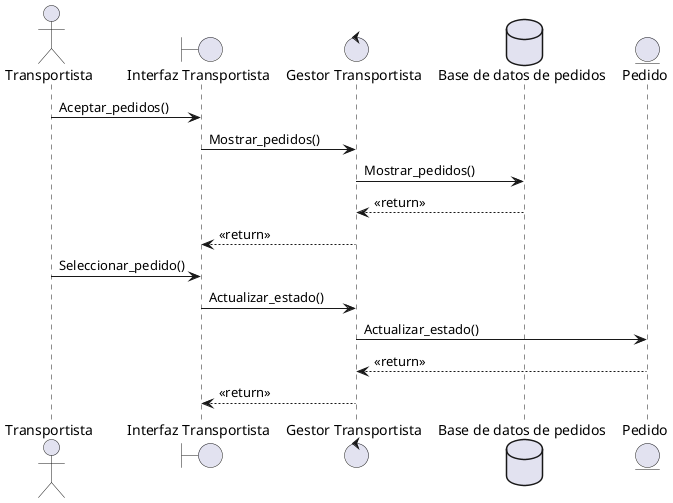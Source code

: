 @startuml

actor Transportista
boundary "Interfaz Transportista"
control "Gestor Transportista"
database "Base de datos de pedidos"
entity Pedido

Transportista -> "Interfaz Transportista": Aceptar_pedidos()
"Interfaz Transportista" -> "Gestor Transportista": Mostrar_pedidos()
"Gestor Transportista" -> "Base de datos de pedidos": Mostrar_pedidos()
"Base de datos de pedidos" --> "Gestor Transportista": <<return>>
"Gestor Transportista" --> "Interfaz Transportista": <<return>>
Transportista -> "Interfaz Transportista": Seleccionar_pedido()
"Interfaz Transportista" -> "Gestor Transportista": Actualizar_estado()
"Gestor Transportista" -> Pedido: Actualizar_estado()
Pedido --> "Gestor Transportista": <<return>>
"Gestor Transportista" --> "Interfaz Transportista": <<return>>

@enduml
